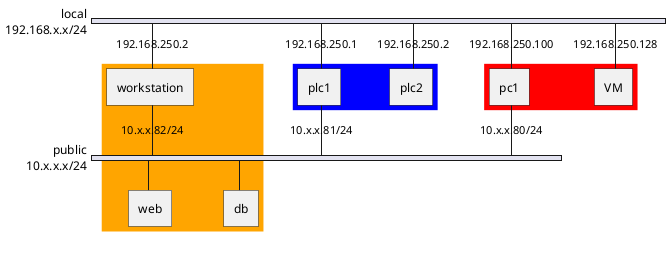 @startuml

'https://plantuml.com/ja/nwdiag

nwdiag {

    group app {
        color = "orange"

        web
        db
        workstation
    }

    network local {
        address = "192.168.x.x/24"

        pc1 [address = "192.168.250.100"]
        plc1 [address = "192.168.250.1"]
        plc2 [address = "192.168.250.2"]
        workstation [ address = "192.168.250.2"]
        VM [address = "192.168.250.128"]

        group plc {
            color = "blue"
            plc1
            plc2
        }

        group VM {
            color = "red"

            VM
            pc1
        }

    }
    network public {
        address = "10.x.x.x/24"

        pc1 [address = "10.x.x.80/24"]
        plc1 [address = "10.x.x.81/24"]
        workstation [ address = "10.x.x.82/24"]
        web
        db
    }
}

@enduml